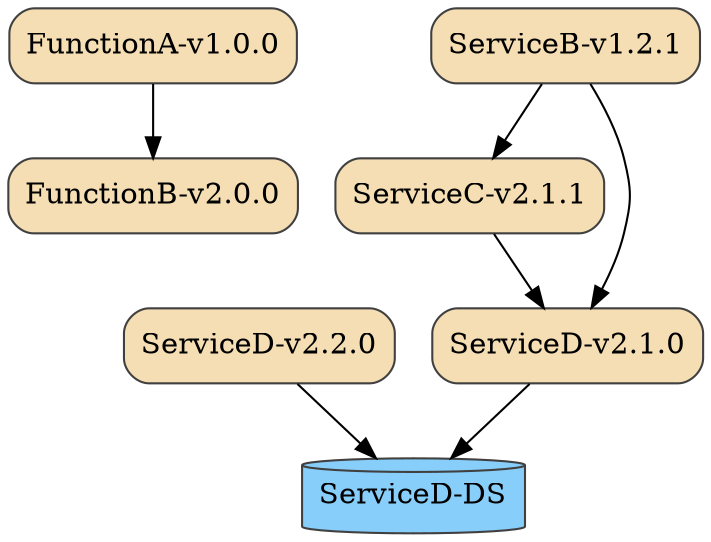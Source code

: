 digraph {
  rankdir=tplr
  node [color=grey25,
        fillcolor=wheat,
        shape=box,
        style="rounded,filled"];
"FunctionB-v2.0.0" []
"FunctionA-v1.0.0" -> "FunctionB-v2.0.0"
"ServiceC-v2.1.1" []
"ServiceB-v1.2.1" -> "ServiceC-v2.1.1"
"ServiceD-v2.1.0" []
"ServiceB-v1.2.1" -> "ServiceD-v2.1.0"
"ServiceD-v2.1.0" []
"ServiceC-v2.1.1" -> "ServiceD-v2.1.0"
"ServiceD-DS" [shape=cylinder,fillcolor=lightskyblue]
"ServiceD-v2.1.0" -> "ServiceD-DS"
"ServiceD-DS" [shape=cylinder,fillcolor=lightskyblue]
"ServiceD-v2.2.0" -> "ServiceD-DS"
}